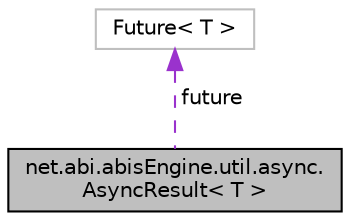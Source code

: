 digraph "net.abi.abisEngine.util.async.AsyncResult&lt; T &gt;"
{
 // LATEX_PDF_SIZE
  edge [fontname="Helvetica",fontsize="10",labelfontname="Helvetica",labelfontsize="10"];
  node [fontname="Helvetica",fontsize="10",shape=record];
  Node1 [label="net.abi.abisEngine.util.async.\lAsyncResult\< T \>",height=0.2,width=0.4,color="black", fillcolor="grey75", style="filled", fontcolor="black",tooltip=" "];
  Node2 -> Node1 [dir="back",color="darkorchid3",fontsize="10",style="dashed",label=" future" ,fontname="Helvetica"];
  Node2 [label="Future\< T \>",height=0.2,width=0.4,color="grey75", fillcolor="white", style="filled",tooltip=" "];
}
